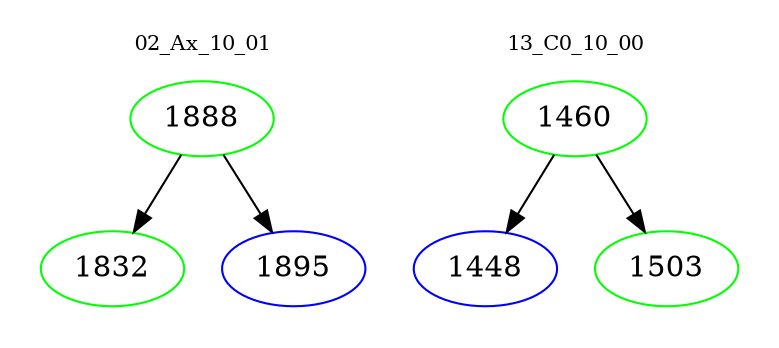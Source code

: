 digraph{
subgraph cluster_0 {
color = white
label = "02_Ax_10_01";
fontsize=10;
T0_1888 [label="1888", color="green"]
T0_1888 -> T0_1832 [color="black"]
T0_1832 [label="1832", color="green"]
T0_1888 -> T0_1895 [color="black"]
T0_1895 [label="1895", color="blue"]
}
subgraph cluster_1 {
color = white
label = "13_C0_10_00";
fontsize=10;
T1_1460 [label="1460", color="green"]
T1_1460 -> T1_1448 [color="black"]
T1_1448 [label="1448", color="blue"]
T1_1460 -> T1_1503 [color="black"]
T1_1503 [label="1503", color="green"]
}
}
